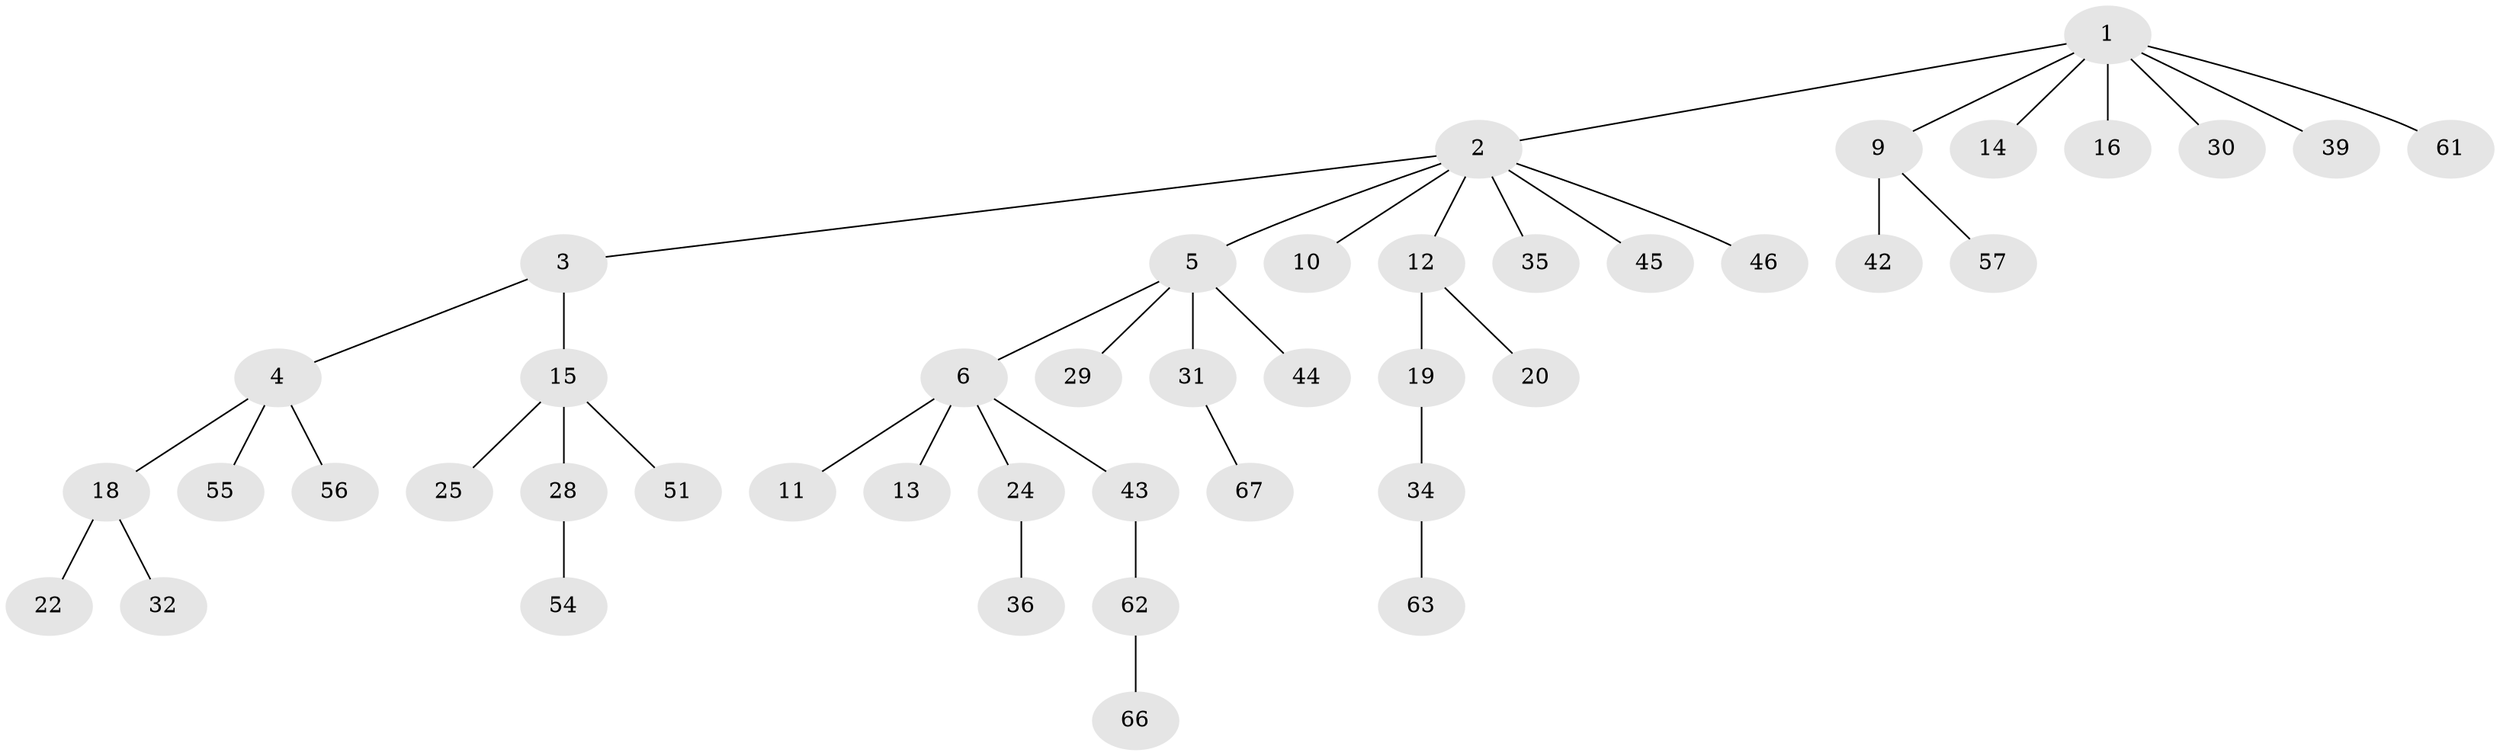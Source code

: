 // original degree distribution, {6: 0.014492753623188406, 7: 0.014492753623188406, 4: 0.057971014492753624, 5: 0.028985507246376812, 2: 0.37681159420289856, 3: 0.07246376811594203, 1: 0.43478260869565216}
// Generated by graph-tools (version 1.1) at 2025/42/03/06/25 10:42:06]
// undirected, 44 vertices, 43 edges
graph export_dot {
graph [start="1"]
  node [color=gray90,style=filled];
  1 [super="+8"];
  2 [super="+26"];
  3 [super="+52"];
  4 [super="+37"];
  5 [super="+17"];
  6 [super="+7"];
  9;
  10 [super="+23"];
  11 [super="+21"];
  12;
  13 [super="+69"];
  14;
  15 [super="+27"];
  16;
  18 [super="+47"];
  19 [super="+40"];
  20;
  22 [super="+53"];
  24;
  25 [super="+33"];
  28 [super="+49"];
  29;
  30;
  31 [super="+38"];
  32;
  34 [super="+41"];
  35;
  36 [super="+50"];
  39;
  42 [super="+48"];
  43;
  44;
  45 [super="+58"];
  46;
  51 [super="+60"];
  54 [super="+59"];
  55;
  56 [super="+64"];
  57;
  61;
  62 [super="+65"];
  63;
  66;
  67 [super="+68"];
  1 -- 2;
  1 -- 9;
  1 -- 14;
  1 -- 30;
  1 -- 39;
  1 -- 16;
  1 -- 61;
  2 -- 3;
  2 -- 5;
  2 -- 10;
  2 -- 12;
  2 -- 45;
  2 -- 35;
  2 -- 46;
  3 -- 4;
  3 -- 15;
  4 -- 18;
  4 -- 55;
  4 -- 56;
  5 -- 6;
  5 -- 29;
  5 -- 44;
  5 -- 31;
  6 -- 24;
  6 -- 11;
  6 -- 43;
  6 -- 13;
  9 -- 42;
  9 -- 57;
  12 -- 19;
  12 -- 20;
  15 -- 25;
  15 -- 28;
  15 -- 51;
  18 -- 22;
  18 -- 32;
  19 -- 34;
  24 -- 36;
  28 -- 54;
  31 -- 67;
  34 -- 63;
  43 -- 62;
  62 -- 66;
}
